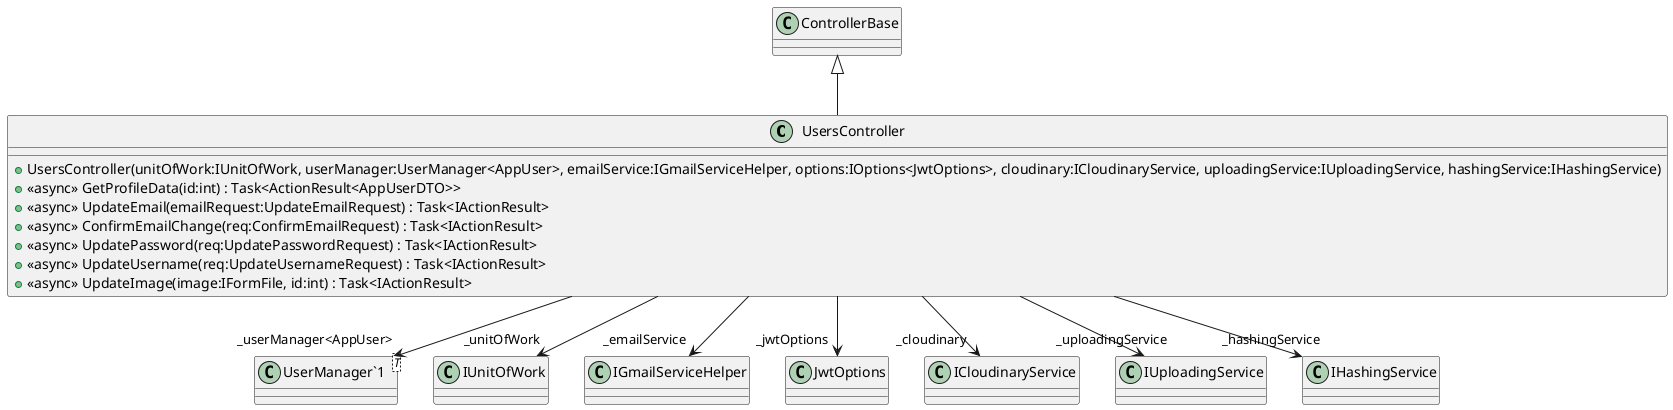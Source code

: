 @startuml
class UsersController {
    + UsersController(unitOfWork:IUnitOfWork, userManager:UserManager<AppUser>, emailService:IGmailServiceHelper, options:IOptions<JwtOptions>, cloudinary:ICloudinaryService, uploadingService:IUploadingService, hashingService:IHashingService)
    + <<async>> GetProfileData(id:int) : Task<ActionResult<AppUserDTO>>
    + <<async>> UpdateEmail(emailRequest:UpdateEmailRequest) : Task<IActionResult>
    + <<async>> ConfirmEmailChange(req:ConfirmEmailRequest) : Task<IActionResult>
    + <<async>> UpdatePassword(req:UpdatePasswordRequest) : Task<IActionResult>
    + <<async>> UpdateUsername(req:UpdateUsernameRequest) : Task<IActionResult>
    + <<async>> UpdateImage(image:IFormFile, id:int) : Task<IActionResult>
}
class "UserManager`1"<T> {
}
ControllerBase <|-- UsersController
UsersController --> "_unitOfWork" IUnitOfWork
UsersController --> "_userManager<AppUser>" "UserManager`1"
UsersController --> "_emailService" IGmailServiceHelper
UsersController --> "_jwtOptions" JwtOptions
UsersController --> "_cloudinary" ICloudinaryService
UsersController --> "_uploadingService" IUploadingService
UsersController --> "_hashingService" IHashingService
@enduml
